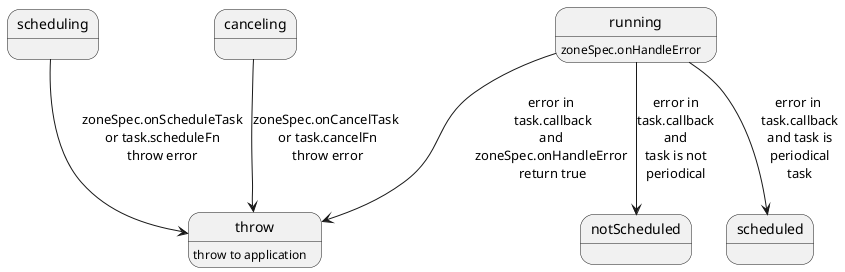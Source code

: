@startuml
scheduling --> throw: zoneSpec.onScheduleTask\nor task.scheduleFn\nthrow error
running --> scheduled: error in \ntask.callback\nand task is\nperiodical\ntask
running --> notScheduled: error in\ntask.callback\nand\ntask is not\nperiodical
running: zoneSpec.onHandleError
running --> throw: error in\n task.callback\n and \nzoneSpec.onHandleError\n return true
throw: throw to application
canceling --> throw: zoneSpec.onCancelTask\n or task.cancelFn\n throw error
@enduml